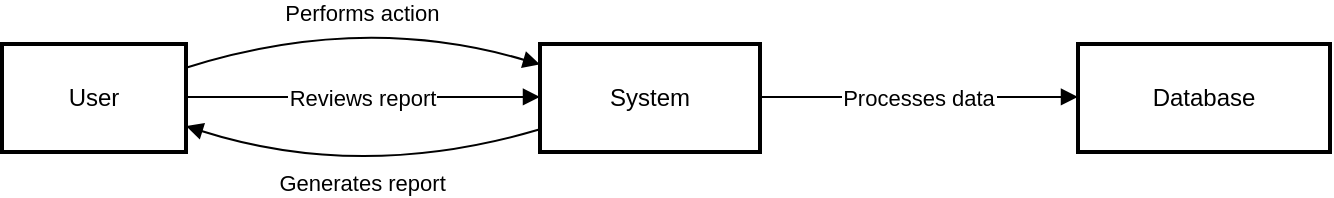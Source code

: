 <mxGraphModel><root><mxCell id="0"/><mxCell id="1" parent="0"/><mxCell id="2" value="User" style="whiteSpace=wrap;strokeWidth=2;" vertex="1" parent="1"><mxGeometry x="8" y="35" width="92" height="54" as="geometry"/></mxCell><mxCell id="3" value="System" style="whiteSpace=wrap;strokeWidth=2;" vertex="1" parent="1"><mxGeometry x="277" y="35" width="110" height="54" as="geometry"/></mxCell><mxCell id="4" value="Database" style="whiteSpace=wrap;strokeWidth=2;" vertex="1" parent="1"><mxGeometry x="546" y="35" width="126" height="54" as="geometry"/></mxCell><mxCell id="5" value="Performs action" style="curved=1;startArrow=none;endArrow=block;exitX=1;exitY=0.22;entryX=0;entryY=0.19;" edge="1" parent="1" source="2" target="3"><mxGeometry relative="1" as="geometry"><Array as="points"><mxPoint x="188" y="19"/></Array></mxGeometry></mxCell><mxCell id="6" value="Processes data" style="curved=1;startArrow=none;endArrow=block;exitX=1;exitY=0.49;entryX=0;entryY=0.49;" edge="1" parent="1" source="3" target="4"><mxGeometry relative="1" as="geometry"><Array as="points"/></mxGeometry></mxCell><mxCell id="7" value="Generates report" style="curved=1;startArrow=none;endArrow=block;exitX=0;exitY=0.79;entryX=1;entryY=0.76;" edge="1" parent="1" source="3" target="2"><mxGeometry relative="1" as="geometry"><Array as="points"><mxPoint x="188" y="104"/></Array></mxGeometry></mxCell><mxCell id="8" value="Reviews report" style="curved=1;startArrow=none;endArrow=block;exitX=1;exitY=0.49;entryX=0;entryY=0.49;" edge="1" parent="1" source="2" target="3"><mxGeometry relative="1" as="geometry"><Array as="points"/></mxGeometry></mxCell></root></mxGraphModel>